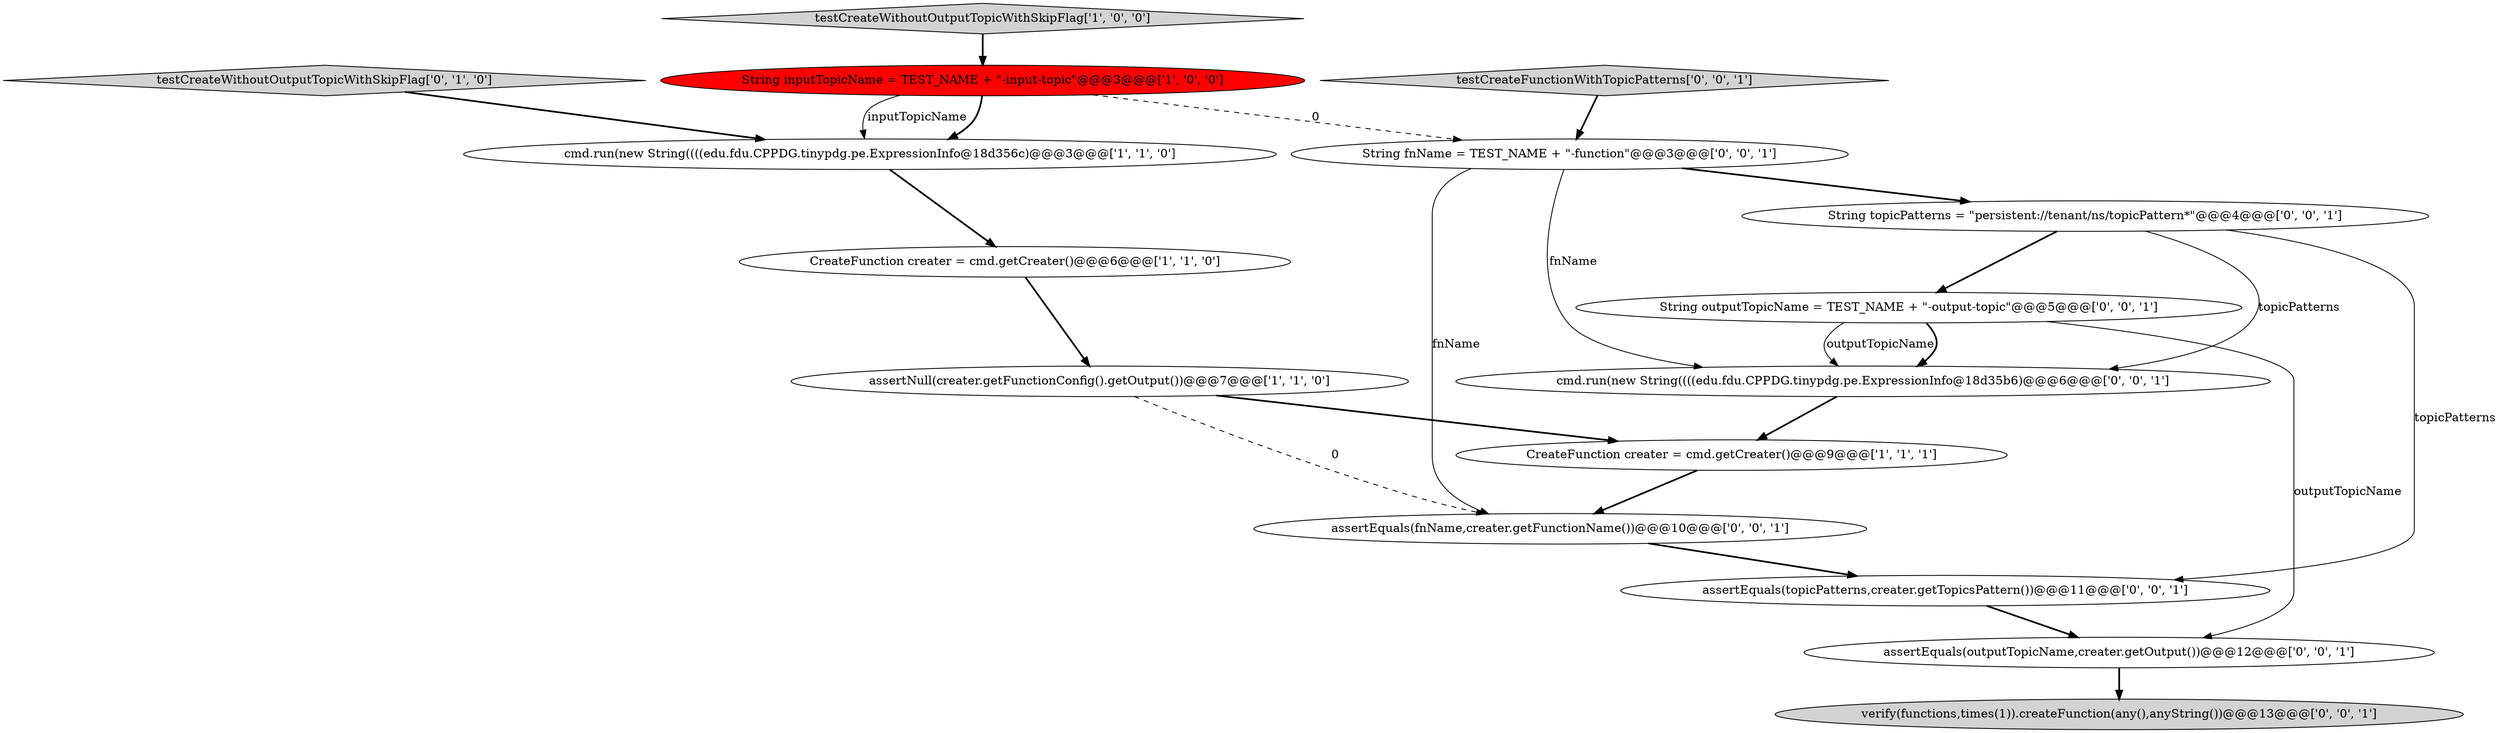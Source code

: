 digraph {
12 [style = filled, label = "String outputTopicName = TEST_NAME + \"-output-topic\"@@@5@@@['0', '0', '1']", fillcolor = white, shape = ellipse image = "AAA0AAABBB3BBB"];
0 [style = filled, label = "cmd.run(new String((((edu.fdu.CPPDG.tinypdg.pe.ExpressionInfo@18d356c)@@@3@@@['1', '1', '0']", fillcolor = white, shape = ellipse image = "AAA0AAABBB1BBB"];
1 [style = filled, label = "testCreateWithoutOutputTopicWithSkipFlag['1', '0', '0']", fillcolor = lightgray, shape = diamond image = "AAA0AAABBB1BBB"];
13 [style = filled, label = "assertEquals(fnName,creater.getFunctionName())@@@10@@@['0', '0', '1']", fillcolor = white, shape = ellipse image = "AAA0AAABBB3BBB"];
9 [style = filled, label = "String topicPatterns = \"persistent://tenant/ns/topicPattern*\"@@@4@@@['0', '0', '1']", fillcolor = white, shape = ellipse image = "AAA0AAABBB3BBB"];
2 [style = filled, label = "assertNull(creater.getFunctionConfig().getOutput())@@@7@@@['1', '1', '0']", fillcolor = white, shape = ellipse image = "AAA0AAABBB1BBB"];
10 [style = filled, label = "assertEquals(topicPatterns,creater.getTopicsPattern())@@@11@@@['0', '0', '1']", fillcolor = white, shape = ellipse image = "AAA0AAABBB3BBB"];
6 [style = filled, label = "testCreateWithoutOutputTopicWithSkipFlag['0', '1', '0']", fillcolor = lightgray, shape = diamond image = "AAA0AAABBB2BBB"];
3 [style = filled, label = "CreateFunction creater = cmd.getCreater()@@@9@@@['1', '1', '1']", fillcolor = white, shape = ellipse image = "AAA0AAABBB1BBB"];
4 [style = filled, label = "String inputTopicName = TEST_NAME + \"-input-topic\"@@@3@@@['1', '0', '0']", fillcolor = red, shape = ellipse image = "AAA1AAABBB1BBB"];
8 [style = filled, label = "cmd.run(new String((((edu.fdu.CPPDG.tinypdg.pe.ExpressionInfo@18d35b6)@@@6@@@['0', '0', '1']", fillcolor = white, shape = ellipse image = "AAA0AAABBB3BBB"];
14 [style = filled, label = "assertEquals(outputTopicName,creater.getOutput())@@@12@@@['0', '0', '1']", fillcolor = white, shape = ellipse image = "AAA0AAABBB3BBB"];
15 [style = filled, label = "String fnName = TEST_NAME + \"-function\"@@@3@@@['0', '0', '1']", fillcolor = white, shape = ellipse image = "AAA0AAABBB3BBB"];
11 [style = filled, label = "testCreateFunctionWithTopicPatterns['0', '0', '1']", fillcolor = lightgray, shape = diamond image = "AAA0AAABBB3BBB"];
5 [style = filled, label = "CreateFunction creater = cmd.getCreater()@@@6@@@['1', '1', '0']", fillcolor = white, shape = ellipse image = "AAA0AAABBB1BBB"];
7 [style = filled, label = "verify(functions,times(1)).createFunction(any(),anyString())@@@13@@@['0', '0', '1']", fillcolor = lightgray, shape = ellipse image = "AAA0AAABBB3BBB"];
9->8 [style = solid, label="topicPatterns"];
13->10 [style = bold, label=""];
1->4 [style = bold, label=""];
10->14 [style = bold, label=""];
2->3 [style = bold, label=""];
8->3 [style = bold, label=""];
6->0 [style = bold, label=""];
11->15 [style = bold, label=""];
4->0 [style = bold, label=""];
14->7 [style = bold, label=""];
12->8 [style = solid, label="outputTopicName"];
15->13 [style = solid, label="fnName"];
5->2 [style = bold, label=""];
15->9 [style = bold, label=""];
12->8 [style = bold, label=""];
4->15 [style = dashed, label="0"];
2->13 [style = dashed, label="0"];
15->8 [style = solid, label="fnName"];
3->13 [style = bold, label=""];
4->0 [style = solid, label="inputTopicName"];
9->10 [style = solid, label="topicPatterns"];
9->12 [style = bold, label=""];
12->14 [style = solid, label="outputTopicName"];
0->5 [style = bold, label=""];
}

